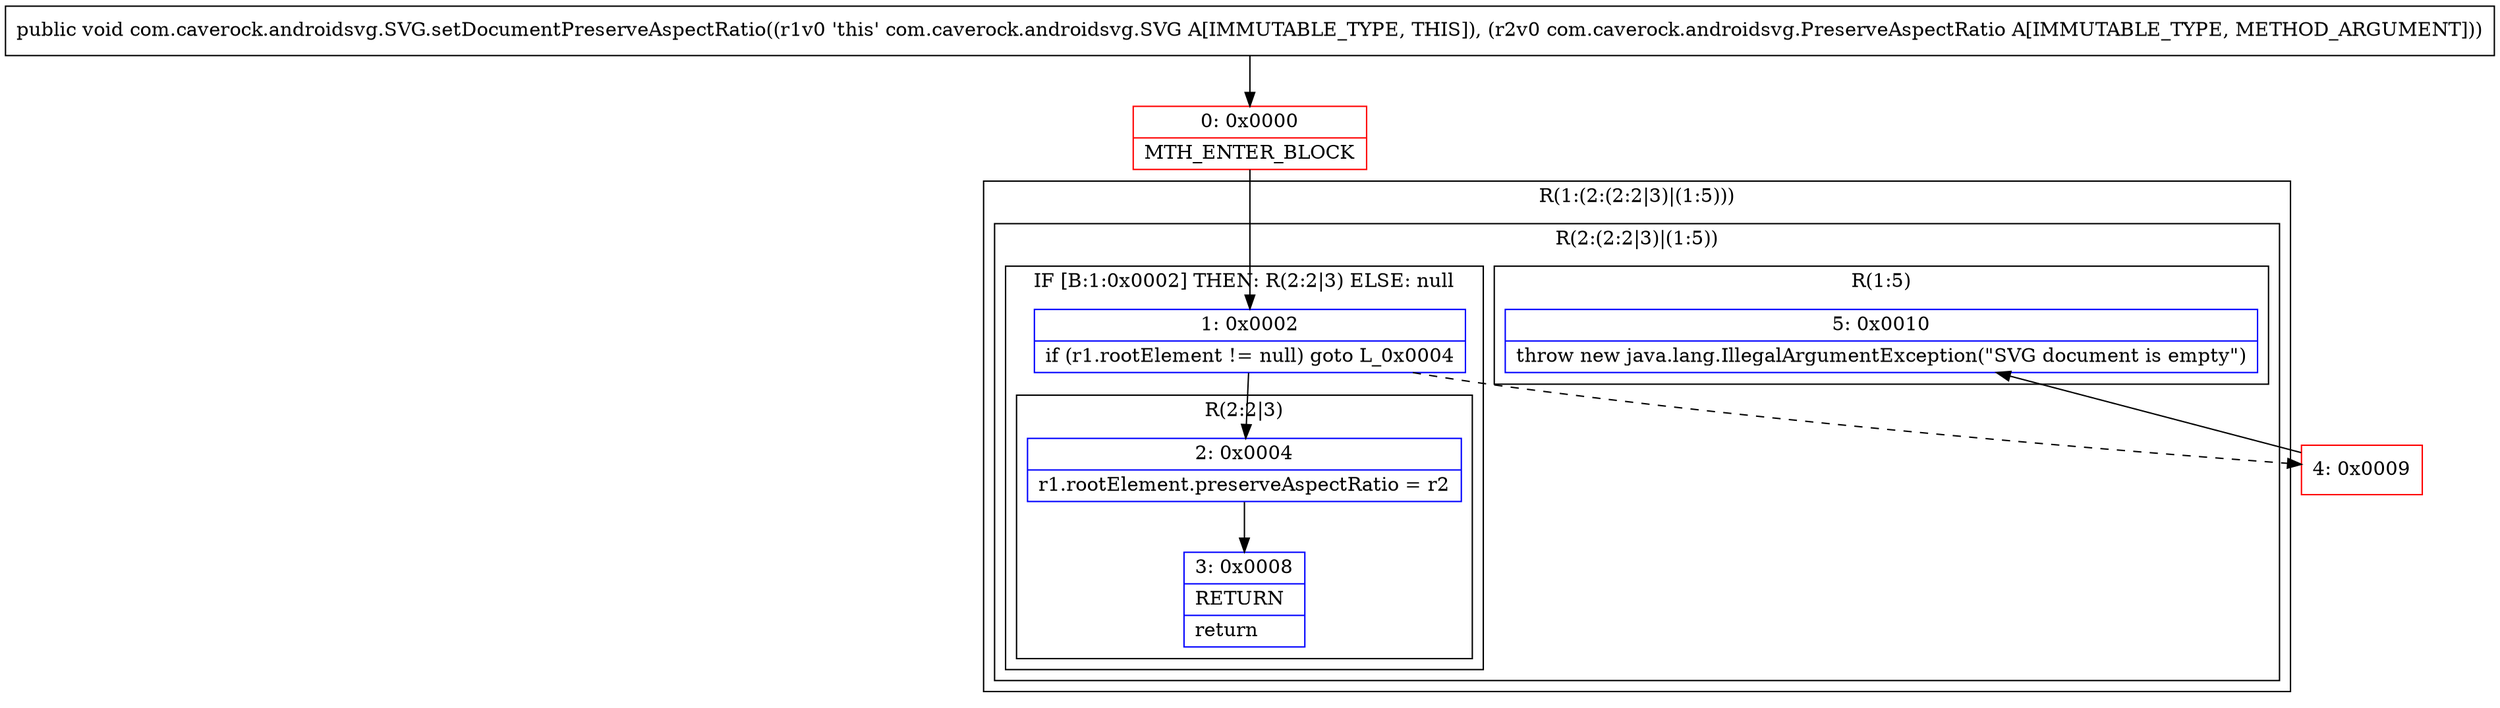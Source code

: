 digraph "CFG forcom.caverock.androidsvg.SVG.setDocumentPreserveAspectRatio(Lcom\/caverock\/androidsvg\/PreserveAspectRatio;)V" {
subgraph cluster_Region_1365321747 {
label = "R(1:(2:(2:2|3)|(1:5)))";
node [shape=record,color=blue];
subgraph cluster_Region_436975657 {
label = "R(2:(2:2|3)|(1:5))";
node [shape=record,color=blue];
subgraph cluster_IfRegion_364958322 {
label = "IF [B:1:0x0002] THEN: R(2:2|3) ELSE: null";
node [shape=record,color=blue];
Node_1 [shape=record,label="{1\:\ 0x0002|if (r1.rootElement != null) goto L_0x0004\l}"];
subgraph cluster_Region_700600860 {
label = "R(2:2|3)";
node [shape=record,color=blue];
Node_2 [shape=record,label="{2\:\ 0x0004|r1.rootElement.preserveAspectRatio = r2\l}"];
Node_3 [shape=record,label="{3\:\ 0x0008|RETURN\l|return\l}"];
}
}
subgraph cluster_Region_1899742855 {
label = "R(1:5)";
node [shape=record,color=blue];
Node_5 [shape=record,label="{5\:\ 0x0010|throw new java.lang.IllegalArgumentException(\"SVG document is empty\")\l}"];
}
}
}
Node_0 [shape=record,color=red,label="{0\:\ 0x0000|MTH_ENTER_BLOCK\l}"];
Node_4 [shape=record,color=red,label="{4\:\ 0x0009}"];
MethodNode[shape=record,label="{public void com.caverock.androidsvg.SVG.setDocumentPreserveAspectRatio((r1v0 'this' com.caverock.androidsvg.SVG A[IMMUTABLE_TYPE, THIS]), (r2v0 com.caverock.androidsvg.PreserveAspectRatio A[IMMUTABLE_TYPE, METHOD_ARGUMENT])) }"];
MethodNode -> Node_0;
Node_1 -> Node_2;
Node_1 -> Node_4[style=dashed];
Node_2 -> Node_3;
Node_0 -> Node_1;
Node_4 -> Node_5;
}


